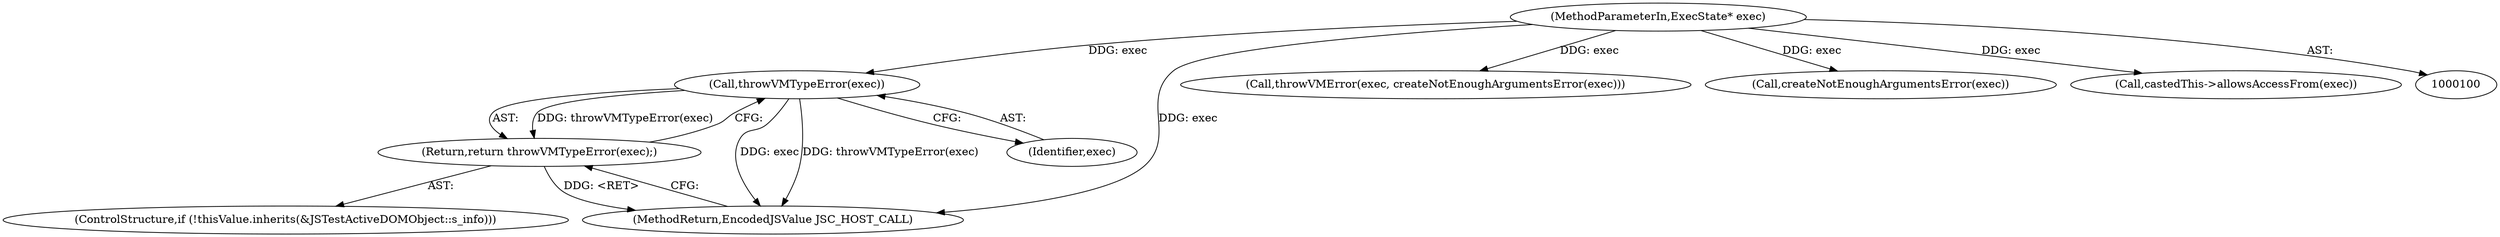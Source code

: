 digraph "0_Chrome_b944f670bb7a8a919daac497a4ea0536c954c201_9@pointer" {
"1000113" [label="(Call,throwVMTypeError(exec))"];
"1000101" [label="(MethodParameterIn,ExecState* exec)"];
"1000112" [label="(Return,return throwVMTypeError(exec);)"];
"1000154" [label="(MethodReturn,EncodedJSValue JSC_HOST_CALL)"];
"1000139" [label="(Call,throwVMError(exec, createNotEnoughArgumentsError(exec)))"];
"1000114" [label="(Identifier,exec)"];
"1000141" [label="(Call,createNotEnoughArgumentsError(exec))"];
"1000107" [label="(ControlStructure,if (!thisValue.inherits(&JSTestActiveDOMObject::s_info)))"];
"1000112" [label="(Return,return throwVMTypeError(exec);)"];
"1000113" [label="(Call,throwVMTypeError(exec))"];
"1000101" [label="(MethodParameterIn,ExecState* exec)"];
"1000123" [label="(Call,castedThis->allowsAccessFrom(exec))"];
"1000113" -> "1000112"  [label="AST: "];
"1000113" -> "1000114"  [label="CFG: "];
"1000114" -> "1000113"  [label="AST: "];
"1000112" -> "1000113"  [label="CFG: "];
"1000113" -> "1000154"  [label="DDG: exec"];
"1000113" -> "1000154"  [label="DDG: throwVMTypeError(exec)"];
"1000113" -> "1000112"  [label="DDG: throwVMTypeError(exec)"];
"1000101" -> "1000113"  [label="DDG: exec"];
"1000101" -> "1000100"  [label="AST: "];
"1000101" -> "1000154"  [label="DDG: exec"];
"1000101" -> "1000123"  [label="DDG: exec"];
"1000101" -> "1000139"  [label="DDG: exec"];
"1000101" -> "1000141"  [label="DDG: exec"];
"1000112" -> "1000107"  [label="AST: "];
"1000154" -> "1000112"  [label="CFG: "];
"1000112" -> "1000154"  [label="DDG: <RET>"];
}
